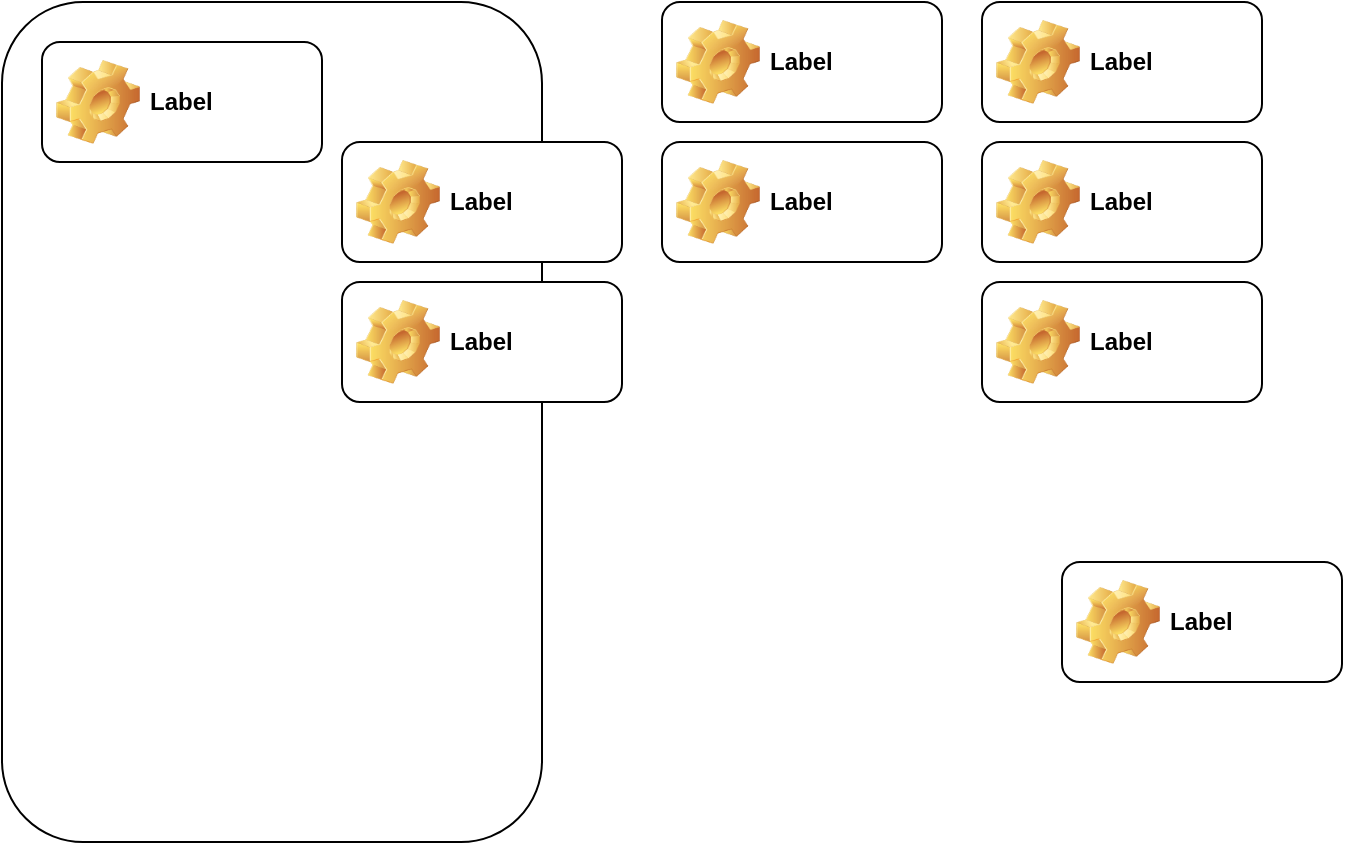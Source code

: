 <mxfile version="15.5.6" type="github"><diagram id="yUtEYNiM7KGLK9aQ-FmT" name="Page-1"><mxGraphModel dx="612" dy="503" grid="1" gridSize="10" guides="1" tooltips="1" connect="1" arrows="1" fold="1" page="1" pageScale="1" pageWidth="827" pageHeight="1169" math="0" shadow="0"><root><mxCell id="0"/><mxCell id="1" parent="0"/><mxCell id="JLkh9Xh8-7uU0_XPaX2y-1" value="" style="whiteSpace=wrap;html=1;aspect=fixed;" parent="1" vertex="1"><mxGeometry x="190" y="280" width="80" height="80" as="geometry"/></mxCell><mxCell id="796_uvgJ9OJGoqZPj89N-1" value="" style="rounded=1;whiteSpace=wrap;html=1;" vertex="1" parent="1"><mxGeometry x="30" y="70" width="270" height="420" as="geometry"/></mxCell><mxCell id="796_uvgJ9OJGoqZPj89N-2" value="Label" style="label;whiteSpace=wrap;html=1;image=img/clipart/Gear_128x128.png" vertex="1" parent="1"><mxGeometry x="560" y="350" width="140" height="60" as="geometry"/></mxCell><mxCell id="796_uvgJ9OJGoqZPj89N-3" value="Label" style="label;whiteSpace=wrap;html=1;image=img/clipart/Gear_128x128.png" vertex="1" parent="1"><mxGeometry x="360" y="70" width="140" height="60" as="geometry"/></mxCell><mxCell id="796_uvgJ9OJGoqZPj89N-4" value="Label" style="label;whiteSpace=wrap;html=1;image=img/clipart/Gear_128x128.png" vertex="1" parent="1"><mxGeometry x="520" y="70" width="140" height="60" as="geometry"/></mxCell><mxCell id="796_uvgJ9OJGoqZPj89N-5" value="Label" style="label;whiteSpace=wrap;html=1;image=img/clipart/Gear_128x128.png" vertex="1" parent="1"><mxGeometry x="50" y="90" width="140" height="60" as="geometry"/></mxCell><mxCell id="796_uvgJ9OJGoqZPj89N-6" value="Label" style="label;whiteSpace=wrap;html=1;image=img/clipart/Gear_128x128.png" vertex="1" parent="1"><mxGeometry x="520" y="140" width="140" height="60" as="geometry"/></mxCell><mxCell id="796_uvgJ9OJGoqZPj89N-7" value="Label" style="label;whiteSpace=wrap;html=1;image=img/clipart/Gear_128x128.png" vertex="1" parent="1"><mxGeometry x="360" y="140" width="140" height="60" as="geometry"/></mxCell><mxCell id="796_uvgJ9OJGoqZPj89N-8" value="Label" style="label;whiteSpace=wrap;html=1;image=img/clipart/Gear_128x128.png" vertex="1" parent="1"><mxGeometry x="200" y="140" width="140" height="60" as="geometry"/></mxCell><mxCell id="796_uvgJ9OJGoqZPj89N-9" value="Label" style="label;whiteSpace=wrap;html=1;image=img/clipart/Gear_128x128.png" vertex="1" parent="1"><mxGeometry x="520" y="210" width="140" height="60" as="geometry"/></mxCell><mxCell id="796_uvgJ9OJGoqZPj89N-10" value="Label" style="label;whiteSpace=wrap;html=1;image=img/clipart/Gear_128x128.png" vertex="1" parent="1"><mxGeometry x="200" y="210" width="140" height="60" as="geometry"/></mxCell></root></mxGraphModel></diagram></mxfile>